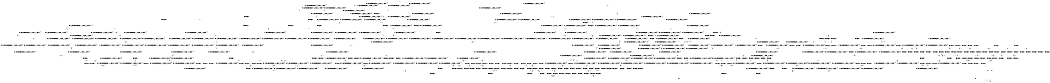 digraph BCG {
size = "7, 10.5";
center = TRUE;
node [shape = circle];
0 [peripheries = 2];
0 -> 1 [label = "EX !0 !ATOMIC_EXCH_BRANCH (1, +1, TRUE, +0, 2, TRUE) !{}"];
0 -> 2 [label = "EX !2 !ATOMIC_EXCH_BRANCH (1, +0, TRUE, +0, 1, TRUE) !{}"];
0 -> 3 [label = "EX !1 !ATOMIC_EXCH_BRANCH (1, +0, FALSE, +0, 3, TRUE) !{}"];
0 -> 4 [label = "EX !0 !ATOMIC_EXCH_BRANCH (1, +1, TRUE, +0, 2, TRUE) !{}"];
0 -> 5 [label = "EX !2 !ATOMIC_EXCH_BRANCH (1, +0, TRUE, +0, 1, TRUE) !{}"];
0 -> 6 [label = "EX !1 !ATOMIC_EXCH_BRANCH (1, +0, FALSE, +0, 3, TRUE) !{}"];
1 -> 7 [label = "EX !2 !ATOMIC_EXCH_BRANCH (1, +0, TRUE, +0, 1, FALSE) !{}"];
2 -> 8 [label = "EX !0 !ATOMIC_EXCH_BRANCH (1, +1, TRUE, +0, 2, TRUE) !{}"];
3 -> 9 [label = "EX !0 !ATOMIC_EXCH_BRANCH (1, +1, TRUE, +0, 2, TRUE) !{}"];
4 -> 7 [label = "EX !2 !ATOMIC_EXCH_BRANCH (1, +0, TRUE, +0, 1, FALSE) !{}"];
4 -> 10 [label = "EX !1 !ATOMIC_EXCH_BRANCH (1, +0, FALSE, +0, 3, FALSE) !{}"];
4 -> 11 [label = "TERMINATE !0"];
4 -> 12 [label = "EX !2 !ATOMIC_EXCH_BRANCH (1, +0, TRUE, +0, 1, FALSE) !{}"];
4 -> 13 [label = "EX !1 !ATOMIC_EXCH_BRANCH (1, +0, FALSE, +0, 3, FALSE) !{}"];
4 -> 14 [label = "TERMINATE !0"];
5 -> 2 [label = "EX !2 !ATOMIC_EXCH_BRANCH (1, +0, TRUE, +0, 1, TRUE) !{}"];
5 -> 8 [label = "EX !0 !ATOMIC_EXCH_BRANCH (1, +1, TRUE, +0, 2, TRUE) !{}"];
5 -> 15 [label = "EX !1 !ATOMIC_EXCH_BRANCH (1, +0, FALSE, +0, 3, TRUE) !{}"];
5 -> 5 [label = "EX !2 !ATOMIC_EXCH_BRANCH (1, +0, TRUE, +0, 1, TRUE) !{}"];
5 -> 16 [label = "EX !0 !ATOMIC_EXCH_BRANCH (1, +1, TRUE, +0, 2, TRUE) !{}"];
5 -> 17 [label = "EX !1 !ATOMIC_EXCH_BRANCH (1, +0, FALSE, +0, 3, TRUE) !{}"];
6 -> 9 [label = "EX !0 !ATOMIC_EXCH_BRANCH (1, +1, TRUE, +0, 2, TRUE) !{}"];
6 -> 18 [label = "EX !2 !ATOMIC_EXCH_BRANCH (1, +0, TRUE, +0, 1, TRUE) !{}"];
6 -> 19 [label = "TERMINATE !1"];
6 -> 20 [label = "EX !0 !ATOMIC_EXCH_BRANCH (1, +1, TRUE, +0, 2, TRUE) !{}"];
6 -> 21 [label = "EX !2 !ATOMIC_EXCH_BRANCH (1, +0, TRUE, +0, 1, TRUE) !{}"];
6 -> 22 [label = "TERMINATE !1"];
7 -> 23 [label = "EX !1 !ATOMIC_EXCH_BRANCH (1, +0, FALSE, +0, 3, TRUE) !{}"];
8 -> 7 [label = "EX !2 !ATOMIC_EXCH_BRANCH (1, +0, TRUE, +0, 1, FALSE) !{}"];
9 -> 24 [label = "EX !2 !ATOMIC_EXCH_BRANCH (1, +0, TRUE, +0, 1, FALSE) !{}"];
10 -> 25 [label = "EX !1 !ATOMIC_EXCH_BRANCH (1, +1, TRUE, +1, 1, TRUE) !{}"];
11 -> 26 [label = "EX !2 !ATOMIC_EXCH_BRANCH (1, +0, TRUE, +0, 1, FALSE) !{}"];
12 -> 23 [label = "EX !1 !ATOMIC_EXCH_BRANCH (1, +0, FALSE, +0, 3, TRUE) !{}"];
12 -> 27 [label = "TERMINATE !0"];
12 -> 28 [label = "TERMINATE !2"];
12 -> 29 [label = "EX !1 !ATOMIC_EXCH_BRANCH (1, +0, FALSE, +0, 3, TRUE) !{}"];
12 -> 30 [label = "TERMINATE !0"];
12 -> 31 [label = "TERMINATE !2"];
13 -> 25 [label = "EX !1 !ATOMIC_EXCH_BRANCH (1, +1, TRUE, +1, 1, TRUE) !{}"];
13 -> 32 [label = "EX !2 !ATOMIC_EXCH_BRANCH (1, +0, TRUE, +0, 1, FALSE) !{}"];
13 -> 33 [label = "TERMINATE !0"];
13 -> 34 [label = "EX !1 !ATOMIC_EXCH_BRANCH (1, +1, TRUE, +1, 1, TRUE) !{}"];
13 -> 35 [label = "EX !2 !ATOMIC_EXCH_BRANCH (1, +0, TRUE, +0, 1, FALSE) !{}"];
13 -> 36 [label = "TERMINATE !0"];
14 -> 26 [label = "EX !2 !ATOMIC_EXCH_BRANCH (1, +0, TRUE, +0, 1, FALSE) !{}"];
14 -> 37 [label = "EX !1 !ATOMIC_EXCH_BRANCH (1, +0, FALSE, +0, 3, FALSE) !{}"];
14 -> 38 [label = "EX !2 !ATOMIC_EXCH_BRANCH (1, +0, TRUE, +0, 1, FALSE) !{}"];
14 -> 39 [label = "EX !1 !ATOMIC_EXCH_BRANCH (1, +0, FALSE, +0, 3, FALSE) !{}"];
15 -> 18 [label = "EX !2 !ATOMIC_EXCH_BRANCH (1, +0, TRUE, +0, 1, TRUE) !{}"];
16 -> 7 [label = "EX !2 !ATOMIC_EXCH_BRANCH (1, +0, TRUE, +0, 1, FALSE) !{}"];
16 -> 40 [label = "EX !1 !ATOMIC_EXCH_BRANCH (1, +0, FALSE, +0, 3, FALSE) !{}"];
16 -> 41 [label = "TERMINATE !0"];
16 -> 12 [label = "EX !2 !ATOMIC_EXCH_BRANCH (1, +0, TRUE, +0, 1, FALSE) !{}"];
16 -> 42 [label = "EX !1 !ATOMIC_EXCH_BRANCH (1, +0, FALSE, +0, 3, FALSE) !{}"];
16 -> 43 [label = "TERMINATE !0"];
17 -> 18 [label = "EX !2 !ATOMIC_EXCH_BRANCH (1, +0, TRUE, +0, 1, TRUE) !{}"];
17 -> 44 [label = "EX !0 !ATOMIC_EXCH_BRANCH (1, +1, TRUE, +0, 2, TRUE) !{}"];
17 -> 45 [label = "TERMINATE !1"];
17 -> 21 [label = "EX !2 !ATOMIC_EXCH_BRANCH (1, +0, TRUE, +0, 1, TRUE) !{}"];
17 -> 46 [label = "EX !0 !ATOMIC_EXCH_BRANCH (1, +1, TRUE, +0, 2, TRUE) !{}"];
17 -> 47 [label = "TERMINATE !1"];
18 -> 44 [label = "EX !0 !ATOMIC_EXCH_BRANCH (1, +1, TRUE, +0, 2, TRUE) !{}"];
19 -> 48 [label = "EX !0 !ATOMIC_EXCH_BRANCH (1, +1, TRUE, +0, 2, TRUE) !{}"];
20 -> 24 [label = "EX !2 !ATOMIC_EXCH_BRANCH (1, +0, TRUE, +0, 1, FALSE) !{}"];
20 -> 49 [label = "TERMINATE !0"];
20 -> 50 [label = "TERMINATE !1"];
20 -> 51 [label = "EX !2 !ATOMIC_EXCH_BRANCH (1, +0, TRUE, +0, 1, FALSE) !{}"];
20 -> 52 [label = "TERMINATE !0"];
20 -> 53 [label = "TERMINATE !1"];
21 -> 18 [label = "EX !2 !ATOMIC_EXCH_BRANCH (1, +0, TRUE, +0, 1, TRUE) !{}"];
21 -> 44 [label = "EX !0 !ATOMIC_EXCH_BRANCH (1, +1, TRUE, +0, 2, TRUE) !{}"];
21 -> 45 [label = "TERMINATE !1"];
21 -> 21 [label = "EX !2 !ATOMIC_EXCH_BRANCH (1, +0, TRUE, +0, 1, TRUE) !{}"];
21 -> 46 [label = "EX !0 !ATOMIC_EXCH_BRANCH (1, +1, TRUE, +0, 2, TRUE) !{}"];
21 -> 47 [label = "TERMINATE !1"];
22 -> 48 [label = "EX !0 !ATOMIC_EXCH_BRANCH (1, +1, TRUE, +0, 2, TRUE) !{}"];
22 -> 54 [label = "EX !2 !ATOMIC_EXCH_BRANCH (1, +0, TRUE, +0, 1, TRUE) !{}"];
22 -> 55 [label = "EX !0 !ATOMIC_EXCH_BRANCH (1, +1, TRUE, +0, 2, TRUE) !{}"];
22 -> 56 [label = "EX !2 !ATOMIC_EXCH_BRANCH (1, +0, TRUE, +0, 1, TRUE) !{}"];
23 -> 57 [label = "TERMINATE !0"];
24 -> 57 [label = "TERMINATE !0"];
25 -> 58 [label = "EX !2 !ATOMIC_EXCH_BRANCH (1, +0, TRUE, +0, 1, FALSE) !{}"];
26 -> 59 [label = "EX !1 !ATOMIC_EXCH_BRANCH (1, +0, FALSE, +0, 3, TRUE) !{}"];
27 -> 59 [label = "EX !1 !ATOMIC_EXCH_BRANCH (1, +0, FALSE, +0, 3, TRUE) !{}"];
28 -> 60 [label = "EX !1 !ATOMIC_EXCH_BRANCH (1, +0, FALSE, +0, 3, TRUE) !{}"];
29 -> 57 [label = "TERMINATE !0"];
29 -> 61 [label = "TERMINATE !2"];
29 -> 62 [label = "TERMINATE !1"];
29 -> 63 [label = "TERMINATE !0"];
29 -> 64 [label = "TERMINATE !2"];
29 -> 65 [label = "TERMINATE !1"];
30 -> 59 [label = "EX !1 !ATOMIC_EXCH_BRANCH (1, +0, FALSE, +0, 3, TRUE) !{}"];
30 -> 66 [label = "TERMINATE !2"];
30 -> 67 [label = "EX !1 !ATOMIC_EXCH_BRANCH (1, +0, FALSE, +0, 3, TRUE) !{}"];
30 -> 68 [label = "TERMINATE !2"];
31 -> 60 [label = "EX !1 !ATOMIC_EXCH_BRANCH (1, +0, FALSE, +0, 3, TRUE) !{}"];
31 -> 66 [label = "TERMINATE !0"];
31 -> 69 [label = "EX !1 !ATOMIC_EXCH_BRANCH (1, +0, FALSE, +0, 3, TRUE) !{}"];
31 -> 68 [label = "TERMINATE !0"];
32 -> 70 [label = "EX !1 !ATOMIC_EXCH_BRANCH (1, +1, TRUE, +1, 1, FALSE) !{}"];
33 -> 71 [label = "EX !2 !ATOMIC_EXCH_BRANCH (1, +0, TRUE, +0, 1, FALSE) !{}"];
34 -> 10 [label = "EX !1 !ATOMIC_EXCH_BRANCH (1, +0, FALSE, +0, 3, FALSE) !{}"];
34 -> 58 [label = "EX !2 !ATOMIC_EXCH_BRANCH (1, +0, TRUE, +0, 1, FALSE) !{}"];
34 -> 72 [label = "TERMINATE !0"];
34 -> 13 [label = "EX !1 !ATOMIC_EXCH_BRANCH (1, +0, FALSE, +0, 3, FALSE) !{}"];
34 -> 73 [label = "EX !2 !ATOMIC_EXCH_BRANCH (1, +0, TRUE, +0, 1, FALSE) !{}"];
34 -> 74 [label = "TERMINATE !0"];
35 -> 70 [label = "EX !1 !ATOMIC_EXCH_BRANCH (1, +1, TRUE, +1, 1, FALSE) !{}"];
35 -> 75 [label = "TERMINATE !0"];
35 -> 76 [label = "TERMINATE !2"];
35 -> 77 [label = "EX !1 !ATOMIC_EXCH_BRANCH (1, +1, TRUE, +1, 1, FALSE) !{}"];
35 -> 78 [label = "TERMINATE !0"];
35 -> 79 [label = "TERMINATE !2"];
36 -> 71 [label = "EX !2 !ATOMIC_EXCH_BRANCH (1, +0, TRUE, +0, 1, FALSE) !{}"];
36 -> 80 [label = "EX !1 !ATOMIC_EXCH_BRANCH (1, +1, TRUE, +1, 1, TRUE) !{}"];
36 -> 81 [label = "EX !2 !ATOMIC_EXCH_BRANCH (1, +0, TRUE, +0, 1, FALSE) !{}"];
36 -> 82 [label = "EX !1 !ATOMIC_EXCH_BRANCH (1, +1, TRUE, +1, 1, TRUE) !{}"];
37 -> 80 [label = "EX !1 !ATOMIC_EXCH_BRANCH (1, +1, TRUE, +1, 1, TRUE) !{}"];
38 -> 59 [label = "EX !1 !ATOMIC_EXCH_BRANCH (1, +0, FALSE, +0, 3, TRUE) !{}"];
38 -> 66 [label = "TERMINATE !2"];
38 -> 67 [label = "EX !1 !ATOMIC_EXCH_BRANCH (1, +0, FALSE, +0, 3, TRUE) !{}"];
38 -> 68 [label = "TERMINATE !2"];
39 -> 80 [label = "EX !1 !ATOMIC_EXCH_BRANCH (1, +1, TRUE, +1, 1, TRUE) !{}"];
39 -> 71 [label = "EX !2 !ATOMIC_EXCH_BRANCH (1, +0, TRUE, +0, 1, FALSE) !{}"];
39 -> 82 [label = "EX !1 !ATOMIC_EXCH_BRANCH (1, +1, TRUE, +1, 1, TRUE) !{}"];
39 -> 81 [label = "EX !2 !ATOMIC_EXCH_BRANCH (1, +0, TRUE, +0, 1, FALSE) !{}"];
40 -> 83 [label = "EX !1 !ATOMIC_EXCH_BRANCH (1, +1, TRUE, +1, 1, TRUE) !{}"];
41 -> 84 [label = "EX !1 !ATOMIC_EXCH_BRANCH (1, +0, FALSE, +0, 3, FALSE) !{}"];
42 -> 83 [label = "EX !1 !ATOMIC_EXCH_BRANCH (1, +1, TRUE, +1, 1, TRUE) !{}"];
42 -> 32 [label = "EX !2 !ATOMIC_EXCH_BRANCH (1, +0, TRUE, +0, 1, FALSE) !{}"];
42 -> 85 [label = "TERMINATE !0"];
42 -> 86 [label = "EX !1 !ATOMIC_EXCH_BRANCH (1, +1, TRUE, +1, 1, TRUE) !{}"];
42 -> 35 [label = "EX !2 !ATOMIC_EXCH_BRANCH (1, +0, TRUE, +0, 1, FALSE) !{}"];
42 -> 87 [label = "TERMINATE !0"];
43 -> 84 [label = "EX !1 !ATOMIC_EXCH_BRANCH (1, +0, FALSE, +0, 3, FALSE) !{}"];
43 -> 26 [label = "EX !2 !ATOMIC_EXCH_BRANCH (1, +0, TRUE, +0, 1, FALSE) !{}"];
43 -> 88 [label = "EX !1 !ATOMIC_EXCH_BRANCH (1, +0, FALSE, +0, 3, FALSE) !{}"];
43 -> 38 [label = "EX !2 !ATOMIC_EXCH_BRANCH (1, +0, TRUE, +0, 1, FALSE) !{}"];
44 -> 24 [label = "EX !2 !ATOMIC_EXCH_BRANCH (1, +0, TRUE, +0, 1, FALSE) !{}"];
45 -> 89 [label = "EX !0 !ATOMIC_EXCH_BRANCH (1, +1, TRUE, +0, 2, TRUE) !{}"];
46 -> 24 [label = "EX !2 !ATOMIC_EXCH_BRANCH (1, +0, TRUE, +0, 1, FALSE) !{}"];
46 -> 90 [label = "TERMINATE !0"];
46 -> 91 [label = "TERMINATE !1"];
46 -> 51 [label = "EX !2 !ATOMIC_EXCH_BRANCH (1, +0, TRUE, +0, 1, FALSE) !{}"];
46 -> 92 [label = "TERMINATE !0"];
46 -> 93 [label = "TERMINATE !1"];
47 -> 89 [label = "EX !0 !ATOMIC_EXCH_BRANCH (1, +1, TRUE, +0, 2, TRUE) !{}"];
47 -> 54 [label = "EX !2 !ATOMIC_EXCH_BRANCH (1, +0, TRUE, +0, 1, TRUE) !{}"];
47 -> 94 [label = "EX !0 !ATOMIC_EXCH_BRANCH (1, +1, TRUE, +0, 2, TRUE) !{}"];
47 -> 56 [label = "EX !2 !ATOMIC_EXCH_BRANCH (1, +0, TRUE, +0, 1, TRUE) !{}"];
48 -> 95 [label = "EX !2 !ATOMIC_EXCH_BRANCH (1, +0, TRUE, +0, 1, FALSE) !{}"];
49 -> 96 [label = "EX !2 !ATOMIC_EXCH_BRANCH (1, +0, TRUE, +0, 1, FALSE) !{}"];
50 -> 95 [label = "EX !2 !ATOMIC_EXCH_BRANCH (1, +0, TRUE, +0, 1, FALSE) !{}"];
51 -> 57 [label = "TERMINATE !0"];
51 -> 61 [label = "TERMINATE !2"];
51 -> 62 [label = "TERMINATE !1"];
51 -> 63 [label = "TERMINATE !0"];
51 -> 64 [label = "TERMINATE !2"];
51 -> 65 [label = "TERMINATE !1"];
52 -> 96 [label = "EX !2 !ATOMIC_EXCH_BRANCH (1, +0, TRUE, +0, 1, FALSE) !{}"];
52 -> 97 [label = "TERMINATE !1"];
52 -> 98 [label = "EX !2 !ATOMIC_EXCH_BRANCH (1, +0, TRUE, +0, 1, FALSE) !{}"];
52 -> 99 [label = "TERMINATE !1"];
53 -> 95 [label = "EX !2 !ATOMIC_EXCH_BRANCH (1, +0, TRUE, +0, 1, FALSE) !{}"];
53 -> 97 [label = "TERMINATE !0"];
53 -> 100 [label = "EX !2 !ATOMIC_EXCH_BRANCH (1, +0, TRUE, +0, 1, FALSE) !{}"];
53 -> 99 [label = "TERMINATE !0"];
54 -> 89 [label = "EX !0 !ATOMIC_EXCH_BRANCH (1, +1, TRUE, +0, 2, TRUE) !{}"];
55 -> 95 [label = "EX !2 !ATOMIC_EXCH_BRANCH (1, +0, TRUE, +0, 1, FALSE) !{}"];
55 -> 97 [label = "TERMINATE !0"];
55 -> 100 [label = "EX !2 !ATOMIC_EXCH_BRANCH (1, +0, TRUE, +0, 1, FALSE) !{}"];
55 -> 99 [label = "TERMINATE !0"];
56 -> 54 [label = "EX !2 !ATOMIC_EXCH_BRANCH (1, +0, TRUE, +0, 1, TRUE) !{}"];
56 -> 89 [label = "EX !0 !ATOMIC_EXCH_BRANCH (1, +1, TRUE, +0, 2, TRUE) !{}"];
56 -> 56 [label = "EX !2 !ATOMIC_EXCH_BRANCH (1, +0, TRUE, +0, 1, TRUE) !{}"];
56 -> 94 [label = "EX !0 !ATOMIC_EXCH_BRANCH (1, +1, TRUE, +0, 2, TRUE) !{}"];
57 -> 101 [label = "TERMINATE !2"];
58 -> 23 [label = "EX !1 !ATOMIC_EXCH_BRANCH (1, +0, FALSE, +0, 3, TRUE) !{}"];
59 -> 101 [label = "TERMINATE !2"];
60 -> 101 [label = "TERMINATE !0"];
61 -> 101 [label = "TERMINATE !0"];
62 -> 102 [label = "TERMINATE !0"];
63 -> 101 [label = "TERMINATE !2"];
63 -> 102 [label = "TERMINATE !1"];
63 -> 103 [label = "TERMINATE !2"];
63 -> 104 [label = "TERMINATE !1"];
64 -> 101 [label = "TERMINATE !0"];
64 -> 105 [label = "TERMINATE !1"];
64 -> 103 [label = "TERMINATE !0"];
64 -> 106 [label = "TERMINATE !1"];
65 -> 102 [label = "TERMINATE !0"];
65 -> 105 [label = "TERMINATE !2"];
65 -> 104 [label = "TERMINATE !0"];
65 -> 106 [label = "TERMINATE !2"];
66 -> 107 [label = "EX !1 !ATOMIC_EXCH_BRANCH (1, +0, FALSE, +0, 3, TRUE) !{}"];
67 -> 101 [label = "TERMINATE !2"];
67 -> 102 [label = "TERMINATE !1"];
67 -> 103 [label = "TERMINATE !2"];
67 -> 104 [label = "TERMINATE !1"];
68 -> 107 [label = "EX !1 !ATOMIC_EXCH_BRANCH (1, +0, FALSE, +0, 3, TRUE) !{}"];
68 -> 108 [label = "EX !1 !ATOMIC_EXCH_BRANCH (1, +0, FALSE, +0, 3, TRUE) !{}"];
69 -> 101 [label = "TERMINATE !0"];
69 -> 105 [label = "TERMINATE !1"];
69 -> 103 [label = "TERMINATE !0"];
69 -> 106 [label = "TERMINATE !1"];
70 -> 109 [label = "TERMINATE !0"];
71 -> 110 [label = "EX !1 !ATOMIC_EXCH_BRANCH (1, +1, TRUE, +1, 1, FALSE) !{}"];
72 -> 111 [label = "EX !2 !ATOMIC_EXCH_BRANCH (1, +0, TRUE, +0, 1, FALSE) !{}"];
73 -> 23 [label = "EX !1 !ATOMIC_EXCH_BRANCH (1, +0, FALSE, +0, 3, TRUE) !{}"];
73 -> 112 [label = "TERMINATE !0"];
73 -> 113 [label = "TERMINATE !2"];
73 -> 29 [label = "EX !1 !ATOMIC_EXCH_BRANCH (1, +0, FALSE, +0, 3, TRUE) !{}"];
73 -> 114 [label = "TERMINATE !0"];
73 -> 115 [label = "TERMINATE !2"];
74 -> 111 [label = "EX !2 !ATOMIC_EXCH_BRANCH (1, +0, TRUE, +0, 1, FALSE) !{}"];
74 -> 37 [label = "EX !1 !ATOMIC_EXCH_BRANCH (1, +0, FALSE, +0, 3, FALSE) !{}"];
74 -> 116 [label = "EX !2 !ATOMIC_EXCH_BRANCH (1, +0, TRUE, +0, 1, FALSE) !{}"];
74 -> 39 [label = "EX !1 !ATOMIC_EXCH_BRANCH (1, +0, FALSE, +0, 3, FALSE) !{}"];
75 -> 117 [label = "TERMINATE !2"];
76 -> 117 [label = "TERMINATE !0"];
77 -> 109 [label = "TERMINATE !0"];
77 -> 118 [label = "TERMINATE !2"];
77 -> 119 [label = "TERMINATE !1"];
77 -> 120 [label = "TERMINATE !0"];
77 -> 121 [label = "TERMINATE !2"];
77 -> 122 [label = "TERMINATE !1"];
78 -> 117 [label = "TERMINATE !2"];
78 -> 110 [label = "EX !1 !ATOMIC_EXCH_BRANCH (1, +1, TRUE, +1, 1, FALSE) !{}"];
78 -> 123 [label = "TERMINATE !2"];
78 -> 124 [label = "EX !1 !ATOMIC_EXCH_BRANCH (1, +1, TRUE, +1, 1, FALSE) !{}"];
79 -> 117 [label = "TERMINATE !0"];
79 -> 125 [label = "EX !1 !ATOMIC_EXCH_BRANCH (1, +1, TRUE, +1, 1, FALSE) !{}"];
79 -> 123 [label = "TERMINATE !0"];
79 -> 126 [label = "EX !1 !ATOMIC_EXCH_BRANCH (1, +1, TRUE, +1, 1, FALSE) !{}"];
80 -> 111 [label = "EX !2 !ATOMIC_EXCH_BRANCH (1, +0, TRUE, +0, 1, FALSE) !{}"];
81 -> 110 [label = "EX !1 !ATOMIC_EXCH_BRANCH (1, +1, TRUE, +1, 1, FALSE) !{}"];
81 -> 117 [label = "TERMINATE !2"];
81 -> 124 [label = "EX !1 !ATOMIC_EXCH_BRANCH (1, +1, TRUE, +1, 1, FALSE) !{}"];
81 -> 123 [label = "TERMINATE !2"];
82 -> 37 [label = "EX !1 !ATOMIC_EXCH_BRANCH (1, +0, FALSE, +0, 3, FALSE) !{}"];
82 -> 111 [label = "EX !2 !ATOMIC_EXCH_BRANCH (1, +0, TRUE, +0, 1, FALSE) !{}"];
82 -> 39 [label = "EX !1 !ATOMIC_EXCH_BRANCH (1, +0, FALSE, +0, 3, FALSE) !{}"];
82 -> 116 [label = "EX !2 !ATOMIC_EXCH_BRANCH (1, +0, TRUE, +0, 1, FALSE) !{}"];
83 -> 58 [label = "EX !2 !ATOMIC_EXCH_BRANCH (1, +0, TRUE, +0, 1, FALSE) !{}"];
84 -> 127 [label = "EX !1 !ATOMIC_EXCH_BRANCH (1, +1, TRUE, +1, 1, TRUE) !{}"];
85 -> 127 [label = "EX !1 !ATOMIC_EXCH_BRANCH (1, +1, TRUE, +1, 1, TRUE) !{}"];
86 -> 40 [label = "EX !1 !ATOMIC_EXCH_BRANCH (1, +0, FALSE, +0, 3, FALSE) !{}"];
86 -> 58 [label = "EX !2 !ATOMIC_EXCH_BRANCH (1, +0, TRUE, +0, 1, FALSE) !{}"];
86 -> 128 [label = "TERMINATE !0"];
86 -> 42 [label = "EX !1 !ATOMIC_EXCH_BRANCH (1, +0, FALSE, +0, 3, FALSE) !{}"];
86 -> 73 [label = "EX !2 !ATOMIC_EXCH_BRANCH (1, +0, TRUE, +0, 1, FALSE) !{}"];
86 -> 129 [label = "TERMINATE !0"];
87 -> 127 [label = "EX !1 !ATOMIC_EXCH_BRANCH (1, +1, TRUE, +1, 1, TRUE) !{}"];
87 -> 71 [label = "EX !2 !ATOMIC_EXCH_BRANCH (1, +0, TRUE, +0, 1, FALSE) !{}"];
87 -> 130 [label = "EX !1 !ATOMIC_EXCH_BRANCH (1, +1, TRUE, +1, 1, TRUE) !{}"];
87 -> 81 [label = "EX !2 !ATOMIC_EXCH_BRANCH (1, +0, TRUE, +0, 1, FALSE) !{}"];
88 -> 127 [label = "EX !1 !ATOMIC_EXCH_BRANCH (1, +1, TRUE, +1, 1, TRUE) !{}"];
88 -> 71 [label = "EX !2 !ATOMIC_EXCH_BRANCH (1, +0, TRUE, +0, 1, FALSE) !{}"];
88 -> 130 [label = "EX !1 !ATOMIC_EXCH_BRANCH (1, +1, TRUE, +1, 1, TRUE) !{}"];
88 -> 81 [label = "EX !2 !ATOMIC_EXCH_BRANCH (1, +0, TRUE, +0, 1, FALSE) !{}"];
89 -> 95 [label = "EX !2 !ATOMIC_EXCH_BRANCH (1, +0, TRUE, +0, 1, FALSE) !{}"];
90 -> 131 [label = "TERMINATE !1"];
91 -> 131 [label = "TERMINATE !0"];
92 -> 131 [label = "TERMINATE !1"];
92 -> 96 [label = "EX !2 !ATOMIC_EXCH_BRANCH (1, +0, TRUE, +0, 1, FALSE) !{}"];
92 -> 132 [label = "TERMINATE !1"];
92 -> 98 [label = "EX !2 !ATOMIC_EXCH_BRANCH (1, +0, TRUE, +0, 1, FALSE) !{}"];
93 -> 131 [label = "TERMINATE !0"];
93 -> 95 [label = "EX !2 !ATOMIC_EXCH_BRANCH (1, +0, TRUE, +0, 1, FALSE) !{}"];
93 -> 132 [label = "TERMINATE !0"];
93 -> 100 [label = "EX !2 !ATOMIC_EXCH_BRANCH (1, +0, TRUE, +0, 1, FALSE) !{}"];
94 -> 95 [label = "EX !2 !ATOMIC_EXCH_BRANCH (1, +0, TRUE, +0, 1, FALSE) !{}"];
94 -> 131 [label = "TERMINATE !0"];
94 -> 100 [label = "EX !2 !ATOMIC_EXCH_BRANCH (1, +0, TRUE, +0, 1, FALSE) !{}"];
94 -> 132 [label = "TERMINATE !0"];
95 -> 102 [label = "TERMINATE !0"];
96 -> 101 [label = "TERMINATE !2"];
97 -> 133 [label = "EX !2 !ATOMIC_EXCH_BRANCH (1, +0, TRUE, +0, 1, FALSE) !{}"];
98 -> 101 [label = "TERMINATE !2"];
98 -> 102 [label = "TERMINATE !1"];
98 -> 103 [label = "TERMINATE !2"];
98 -> 104 [label = "TERMINATE !1"];
99 -> 133 [label = "EX !2 !ATOMIC_EXCH_BRANCH (1, +0, TRUE, +0, 1, FALSE) !{}"];
99 -> 134 [label = "EX !2 !ATOMIC_EXCH_BRANCH (1, +0, TRUE, +0, 1, FALSE) !{}"];
100 -> 102 [label = "TERMINATE !0"];
100 -> 105 [label = "TERMINATE !2"];
100 -> 104 [label = "TERMINATE !0"];
100 -> 106 [label = "TERMINATE !2"];
101 -> 135 [label = "TERMINATE !1"];
102 -> 135 [label = "TERMINATE !2"];
103 -> 135 [label = "TERMINATE !1"];
103 -> 136 [label = "TERMINATE !1"];
104 -> 135 [label = "TERMINATE !2"];
104 -> 136 [label = "TERMINATE !2"];
105 -> 135 [label = "TERMINATE !0"];
106 -> 135 [label = "TERMINATE !0"];
106 -> 136 [label = "TERMINATE !0"];
107 -> 135 [label = "TERMINATE !1"];
108 -> 135 [label = "TERMINATE !1"];
108 -> 136 [label = "TERMINATE !1"];
109 -> 137 [label = "TERMINATE !2"];
110 -> 137 [label = "TERMINATE !2"];
111 -> 59 [label = "EX !1 !ATOMIC_EXCH_BRANCH (1, +0, FALSE, +0, 3, TRUE) !{}"];
112 -> 138 [label = "TERMINATE !2"];
113 -> 138 [label = "TERMINATE !0"];
114 -> 138 [label = "TERMINATE !2"];
114 -> 59 [label = "EX !1 !ATOMIC_EXCH_BRANCH (1, +0, FALSE, +0, 3, TRUE) !{}"];
114 -> 139 [label = "TERMINATE !2"];
114 -> 67 [label = "EX !1 !ATOMIC_EXCH_BRANCH (1, +0, FALSE, +0, 3, TRUE) !{}"];
115 -> 138 [label = "TERMINATE !0"];
115 -> 60 [label = "EX !1 !ATOMIC_EXCH_BRANCH (1, +0, FALSE, +0, 3, TRUE) !{}"];
115 -> 139 [label = "TERMINATE !0"];
115 -> 69 [label = "EX !1 !ATOMIC_EXCH_BRANCH (1, +0, FALSE, +0, 3, TRUE) !{}"];
116 -> 59 [label = "EX !1 !ATOMIC_EXCH_BRANCH (1, +0, FALSE, +0, 3, TRUE) !{}"];
116 -> 138 [label = "TERMINATE !2"];
116 -> 67 [label = "EX !1 !ATOMIC_EXCH_BRANCH (1, +0, FALSE, +0, 3, TRUE) !{}"];
116 -> 139 [label = "TERMINATE !2"];
117 -> 140 [label = "EX !1 !ATOMIC_EXCH_BRANCH (1, +1, TRUE, +1, 1, FALSE) !{}"];
118 -> 137 [label = "TERMINATE !0"];
119 -> 141 [label = "TERMINATE !0"];
120 -> 137 [label = "TERMINATE !2"];
120 -> 141 [label = "TERMINATE !1"];
120 -> 142 [label = "TERMINATE !2"];
120 -> 143 [label = "TERMINATE !1"];
121 -> 137 [label = "TERMINATE !0"];
121 -> 144 [label = "TERMINATE !1"];
121 -> 142 [label = "TERMINATE !0"];
121 -> 145 [label = "TERMINATE !1"];
122 -> 141 [label = "TERMINATE !0"];
122 -> 144 [label = "TERMINATE !2"];
122 -> 143 [label = "TERMINATE !0"];
122 -> 145 [label = "TERMINATE !2"];
123 -> 140 [label = "EX !1 !ATOMIC_EXCH_BRANCH (1, +1, TRUE, +1, 1, FALSE) !{}"];
123 -> 146 [label = "EX !1 !ATOMIC_EXCH_BRANCH (1, +1, TRUE, +1, 1, FALSE) !{}"];
124 -> 137 [label = "TERMINATE !2"];
124 -> 141 [label = "TERMINATE !1"];
124 -> 142 [label = "TERMINATE !2"];
124 -> 143 [label = "TERMINATE !1"];
125 -> 137 [label = "TERMINATE !0"];
126 -> 137 [label = "TERMINATE !0"];
126 -> 144 [label = "TERMINATE !1"];
126 -> 142 [label = "TERMINATE !0"];
126 -> 145 [label = "TERMINATE !1"];
127 -> 111 [label = "EX !2 !ATOMIC_EXCH_BRANCH (1, +0, TRUE, +0, 1, FALSE) !{}"];
128 -> 84 [label = "EX !1 !ATOMIC_EXCH_BRANCH (1, +0, FALSE, +0, 3, FALSE) !{}"];
129 -> 84 [label = "EX !1 !ATOMIC_EXCH_BRANCH (1, +0, FALSE, +0, 3, FALSE) !{}"];
129 -> 111 [label = "EX !2 !ATOMIC_EXCH_BRANCH (1, +0, TRUE, +0, 1, FALSE) !{}"];
129 -> 88 [label = "EX !1 !ATOMIC_EXCH_BRANCH (1, +0, FALSE, +0, 3, FALSE) !{}"];
129 -> 116 [label = "EX !2 !ATOMIC_EXCH_BRANCH (1, +0, TRUE, +0, 1, FALSE) !{}"];
130 -> 84 [label = "EX !1 !ATOMIC_EXCH_BRANCH (1, +0, FALSE, +0, 3, FALSE) !{}"];
130 -> 111 [label = "EX !2 !ATOMIC_EXCH_BRANCH (1, +0, TRUE, +0, 1, FALSE) !{}"];
130 -> 88 [label = "EX !1 !ATOMIC_EXCH_BRANCH (1, +0, FALSE, +0, 3, FALSE) !{}"];
130 -> 116 [label = "EX !2 !ATOMIC_EXCH_BRANCH (1, +0, TRUE, +0, 1, FALSE) !{}"];
131 -> 133 [label = "EX !2 !ATOMIC_EXCH_BRANCH (1, +0, TRUE, +0, 1, FALSE) !{}"];
132 -> 133 [label = "EX !2 !ATOMIC_EXCH_BRANCH (1, +0, TRUE, +0, 1, FALSE) !{}"];
132 -> 134 [label = "EX !2 !ATOMIC_EXCH_BRANCH (1, +0, TRUE, +0, 1, FALSE) !{}"];
133 -> 135 [label = "TERMINATE !2"];
134 -> 135 [label = "TERMINATE !2"];
134 -> 136 [label = "TERMINATE !2"];
135 -> 147 [label = "exit"];
136 -> 148 [label = "exit"];
137 -> 149 [label = "TERMINATE !1"];
138 -> 107 [label = "EX !1 !ATOMIC_EXCH_BRANCH (1, +0, FALSE, +0, 3, TRUE) !{}"];
139 -> 107 [label = "EX !1 !ATOMIC_EXCH_BRANCH (1, +0, FALSE, +0, 3, TRUE) !{}"];
139 -> 108 [label = "EX !1 !ATOMIC_EXCH_BRANCH (1, +0, FALSE, +0, 3, TRUE) !{}"];
140 -> 149 [label = "TERMINATE !1"];
141 -> 149 [label = "TERMINATE !2"];
142 -> 149 [label = "TERMINATE !1"];
142 -> 150 [label = "TERMINATE !1"];
143 -> 149 [label = "TERMINATE !2"];
143 -> 150 [label = "TERMINATE !2"];
144 -> 149 [label = "TERMINATE !0"];
145 -> 149 [label = "TERMINATE !0"];
145 -> 150 [label = "TERMINATE !0"];
146 -> 149 [label = "TERMINATE !1"];
146 -> 150 [label = "TERMINATE !1"];
149 -> 147 [label = "exit"];
150 -> 148 [label = "exit"];
}
